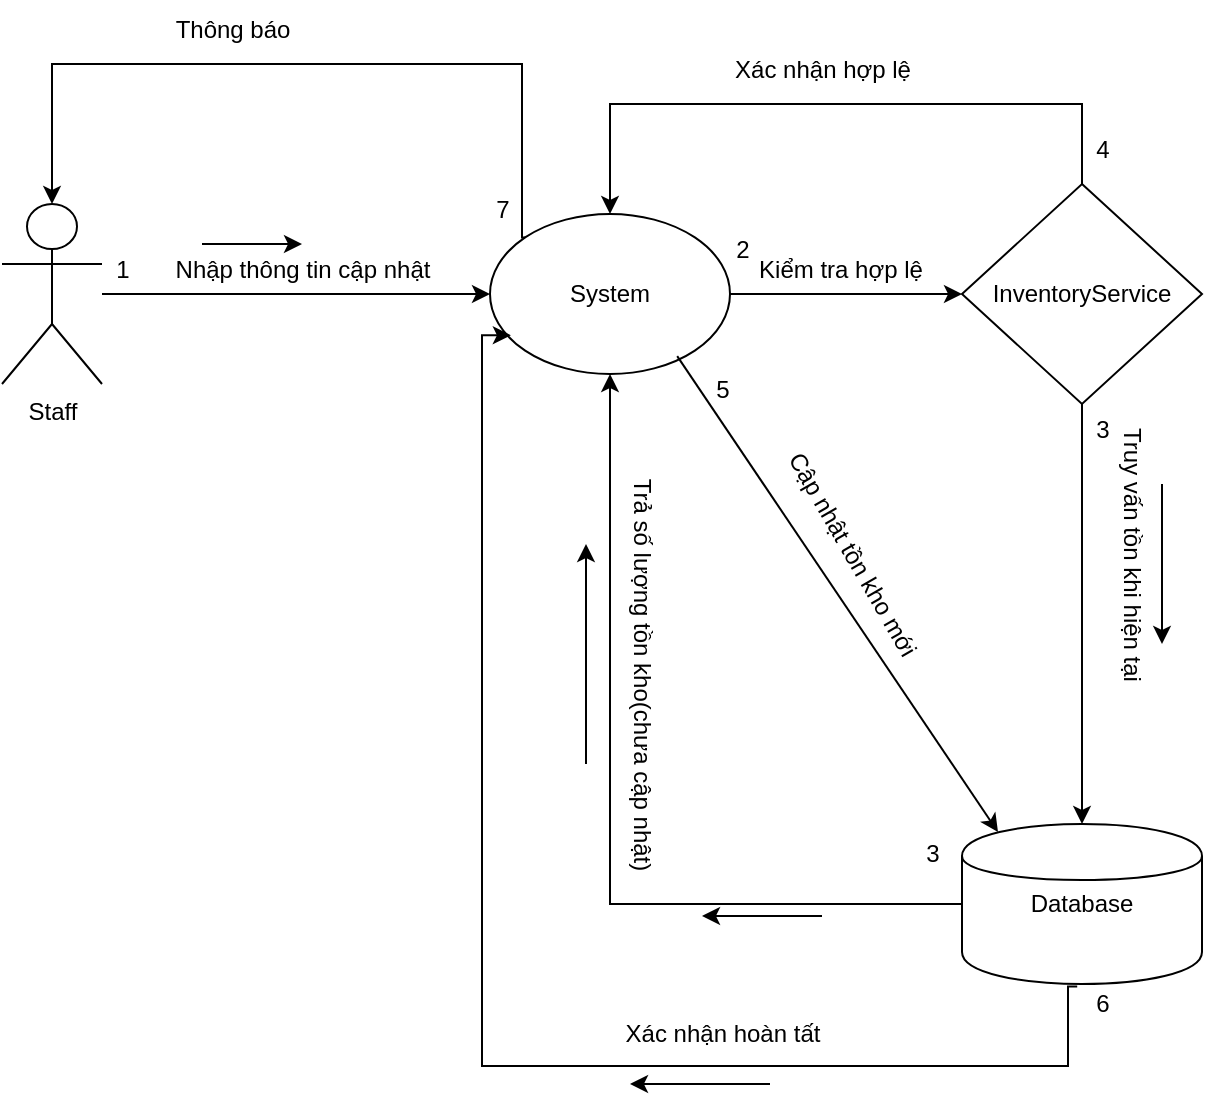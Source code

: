 <mxfile version="27.0.3">
  <diagram name="Trang-1" id="VZa6VVG1NBFgL-bh7kXp">
    <mxGraphModel dx="1227" dy="606" grid="1" gridSize="10" guides="1" tooltips="1" connect="1" arrows="1" fold="1" page="1" pageScale="1" pageWidth="827" pageHeight="1169" math="0" shadow="0">
      <root>
        <mxCell id="0" />
        <mxCell id="1" parent="0" />
        <mxCell id="FzTUoiFwDsf6g1QKJG6i-7" style="edgeStyle=orthogonalEdgeStyle;rounded=0;orthogonalLoop=1;jettySize=auto;html=1;entryX=0;entryY=0.5;entryDx=0;entryDy=0;" edge="1" parent="1" source="FzTUoiFwDsf6g1QKJG6i-1" target="FzTUoiFwDsf6g1QKJG6i-6">
          <mxGeometry relative="1" as="geometry" />
        </mxCell>
        <mxCell id="FzTUoiFwDsf6g1QKJG6i-1" value="Staff" style="shape=umlActor;verticalLabelPosition=bottom;verticalAlign=top;html=1;outlineConnect=0;" vertex="1" parent="1">
          <mxGeometry x="110" y="170" width="50" height="90" as="geometry" />
        </mxCell>
        <mxCell id="FzTUoiFwDsf6g1QKJG6i-11" style="edgeStyle=orthogonalEdgeStyle;rounded=0;orthogonalLoop=1;jettySize=auto;html=1;entryX=0;entryY=0.5;entryDx=0;entryDy=0;" edge="1" parent="1" source="FzTUoiFwDsf6g1QKJG6i-6" target="FzTUoiFwDsf6g1QKJG6i-10">
          <mxGeometry relative="1" as="geometry" />
        </mxCell>
        <mxCell id="FzTUoiFwDsf6g1QKJG6i-6" value="System" style="ellipse;whiteSpace=wrap;html=1;" vertex="1" parent="1">
          <mxGeometry x="354" y="175" width="120" height="80" as="geometry" />
        </mxCell>
        <mxCell id="FzTUoiFwDsf6g1QKJG6i-8" value="1" style="text;html=1;align=center;verticalAlign=middle;resizable=0;points=[];autosize=1;strokeColor=none;fillColor=none;" vertex="1" parent="1">
          <mxGeometry x="155" y="188" width="30" height="30" as="geometry" />
        </mxCell>
        <mxCell id="FzTUoiFwDsf6g1QKJG6i-9" value="Nhập thông tin cập nhật" style="text;html=1;align=center;verticalAlign=middle;resizable=0;points=[];autosize=1;strokeColor=none;fillColor=none;" vertex="1" parent="1">
          <mxGeometry x="185" y="188" width="150" height="30" as="geometry" />
        </mxCell>
        <mxCell id="FzTUoiFwDsf6g1QKJG6i-17" style="edgeStyle=orthogonalEdgeStyle;rounded=0;orthogonalLoop=1;jettySize=auto;html=1;" edge="1" parent="1" source="FzTUoiFwDsf6g1QKJG6i-10" target="FzTUoiFwDsf6g1QKJG6i-16">
          <mxGeometry relative="1" as="geometry" />
        </mxCell>
        <mxCell id="FzTUoiFwDsf6g1QKJG6i-23" style="edgeStyle=orthogonalEdgeStyle;rounded=0;orthogonalLoop=1;jettySize=auto;html=1;entryX=0.5;entryY=0;entryDx=0;entryDy=0;" edge="1" parent="1" source="FzTUoiFwDsf6g1QKJG6i-10" target="FzTUoiFwDsf6g1QKJG6i-6">
          <mxGeometry relative="1" as="geometry">
            <Array as="points">
              <mxPoint x="650" y="120" />
              <mxPoint x="414" y="120" />
            </Array>
          </mxGeometry>
        </mxCell>
        <mxCell id="FzTUoiFwDsf6g1QKJG6i-10" value="InventoryService" style="rhombus;whiteSpace=wrap;html=1;" vertex="1" parent="1">
          <mxGeometry x="590" y="160" width="120" height="110" as="geometry" />
        </mxCell>
        <mxCell id="FzTUoiFwDsf6g1QKJG6i-12" value="2" style="text;html=1;align=center;verticalAlign=middle;resizable=0;points=[];autosize=1;strokeColor=none;fillColor=none;" vertex="1" parent="1">
          <mxGeometry x="465" y="178" width="30" height="30" as="geometry" />
        </mxCell>
        <mxCell id="FzTUoiFwDsf6g1QKJG6i-13" value="Kiểm tra hợp lệ" style="text;html=1;align=center;verticalAlign=middle;resizable=0;points=[];autosize=1;strokeColor=none;fillColor=none;" vertex="1" parent="1">
          <mxGeometry x="474" y="188" width="110" height="30" as="geometry" />
        </mxCell>
        <mxCell id="FzTUoiFwDsf6g1QKJG6i-20" style="edgeStyle=orthogonalEdgeStyle;rounded=0;orthogonalLoop=1;jettySize=auto;html=1;entryX=0.5;entryY=1;entryDx=0;entryDy=0;" edge="1" parent="1" source="FzTUoiFwDsf6g1QKJG6i-16" target="FzTUoiFwDsf6g1QKJG6i-6">
          <mxGeometry relative="1" as="geometry" />
        </mxCell>
        <mxCell id="FzTUoiFwDsf6g1QKJG6i-16" value="Database" style="shape=cylinder;whiteSpace=wrap;html=1;" vertex="1" parent="1">
          <mxGeometry x="590" y="480" width="120" height="80" as="geometry" />
        </mxCell>
        <mxCell id="FzTUoiFwDsf6g1QKJG6i-18" value="3" style="text;html=1;align=center;verticalAlign=middle;resizable=0;points=[];autosize=1;strokeColor=none;fillColor=none;" vertex="1" parent="1">
          <mxGeometry x="645" y="268" width="30" height="30" as="geometry" />
        </mxCell>
        <mxCell id="FzTUoiFwDsf6g1QKJG6i-19" value="Truy vấn tồn khi hiện tại" style="text;html=1;align=center;verticalAlign=middle;resizable=0;points=[];autosize=1;strokeColor=none;fillColor=none;rotation=90;" vertex="1" parent="1">
          <mxGeometry x="600" y="330" width="150" height="30" as="geometry" />
        </mxCell>
        <mxCell id="FzTUoiFwDsf6g1QKJG6i-21" value="3" style="text;html=1;align=center;verticalAlign=middle;resizable=0;points=[];autosize=1;strokeColor=none;fillColor=none;" vertex="1" parent="1">
          <mxGeometry x="560" y="480" width="30" height="30" as="geometry" />
        </mxCell>
        <mxCell id="FzTUoiFwDsf6g1QKJG6i-22" value="Trả số lượng tồn kho(chưa cập nhật)" style="text;html=1;align=center;verticalAlign=middle;resizable=0;points=[];autosize=1;strokeColor=none;fillColor=none;rotation=90;" vertex="1" parent="1">
          <mxGeometry x="320" y="390" width="220" height="30" as="geometry" />
        </mxCell>
        <mxCell id="FzTUoiFwDsf6g1QKJG6i-24" value="4" style="text;html=1;align=center;verticalAlign=middle;resizable=0;points=[];autosize=1;strokeColor=none;fillColor=none;" vertex="1" parent="1">
          <mxGeometry x="645" y="128" width="30" height="30" as="geometry" />
        </mxCell>
        <mxCell id="FzTUoiFwDsf6g1QKJG6i-25" value="Xác nhận hợp lệ" style="text;html=1;align=center;verticalAlign=middle;resizable=0;points=[];autosize=1;strokeColor=none;fillColor=none;" vertex="1" parent="1">
          <mxGeometry x="465" y="88" width="110" height="30" as="geometry" />
        </mxCell>
        <mxCell id="FzTUoiFwDsf6g1QKJG6i-26" style="rounded=0;orthogonalLoop=1;jettySize=auto;html=1;entryX=0.15;entryY=0.05;entryDx=0;entryDy=0;entryPerimeter=0;exitX=0.78;exitY=0.888;exitDx=0;exitDy=0;exitPerimeter=0;" edge="1" parent="1" source="FzTUoiFwDsf6g1QKJG6i-6" target="FzTUoiFwDsf6g1QKJG6i-16">
          <mxGeometry relative="1" as="geometry" />
        </mxCell>
        <mxCell id="FzTUoiFwDsf6g1QKJG6i-27" value="5" style="text;html=1;align=center;verticalAlign=middle;resizable=0;points=[];autosize=1;strokeColor=none;fillColor=none;" vertex="1" parent="1">
          <mxGeometry x="455" y="248" width="30" height="30" as="geometry" />
        </mxCell>
        <mxCell id="FzTUoiFwDsf6g1QKJG6i-28" value="Cập nhật tồn kho mới" style="text;html=1;align=center;verticalAlign=middle;resizable=0;points=[];autosize=1;strokeColor=none;fillColor=none;rotation=60;" vertex="1" parent="1">
          <mxGeometry x="465" y="330" width="140" height="30" as="geometry" />
        </mxCell>
        <mxCell id="FzTUoiFwDsf6g1QKJG6i-29" value="" style="endArrow=classic;html=1;rounded=0;entryX=0.5;entryY=0.067;entryDx=0;entryDy=0;entryPerimeter=0;" edge="1" parent="1" target="FzTUoiFwDsf6g1QKJG6i-9">
          <mxGeometry width="50" height="50" relative="1" as="geometry">
            <mxPoint x="210" y="190" as="sourcePoint" />
            <mxPoint x="260" y="140" as="targetPoint" />
          </mxGeometry>
        </mxCell>
        <mxCell id="FzTUoiFwDsf6g1QKJG6i-30" value="" style="endArrow=classic;html=1;rounded=0;entryX=0.8;entryY=0;entryDx=0;entryDy=0;entryPerimeter=0;" edge="1" parent="1" target="FzTUoiFwDsf6g1QKJG6i-19">
          <mxGeometry width="50" height="50" relative="1" as="geometry">
            <mxPoint x="690" y="310" as="sourcePoint" />
            <mxPoint x="740" y="260" as="targetPoint" />
          </mxGeometry>
        </mxCell>
        <mxCell id="FzTUoiFwDsf6g1QKJG6i-31" value="" style="endArrow=classic;html=1;rounded=0;" edge="1" parent="1">
          <mxGeometry width="50" height="50" relative="1" as="geometry">
            <mxPoint x="520" y="526" as="sourcePoint" />
            <mxPoint x="460" y="526" as="targetPoint" />
          </mxGeometry>
        </mxCell>
        <mxCell id="FzTUoiFwDsf6g1QKJG6i-32" value="" style="endArrow=classic;html=1;rounded=0;" edge="1" parent="1">
          <mxGeometry width="50" height="50" relative="1" as="geometry">
            <mxPoint x="402" y="450" as="sourcePoint" />
            <mxPoint x="402" y="340" as="targetPoint" />
          </mxGeometry>
        </mxCell>
        <mxCell id="FzTUoiFwDsf6g1QKJG6i-33" style="edgeStyle=orthogonalEdgeStyle;rounded=0;orthogonalLoop=1;jettySize=auto;html=1;entryX=0.087;entryY=0.758;entryDx=0;entryDy=0;entryPerimeter=0;exitX=0.087;exitY=0.207;exitDx=0;exitDy=0;exitPerimeter=0;" edge="1" parent="1" source="FzTUoiFwDsf6g1QKJG6i-35" target="FzTUoiFwDsf6g1QKJG6i-6">
          <mxGeometry relative="1" as="geometry">
            <mxPoint x="642.8" y="590.76" as="sourcePoint" />
            <mxPoint x="350.04" y="260" as="targetPoint" />
            <Array as="points">
              <mxPoint x="643" y="561" />
              <mxPoint x="643" y="601" />
              <mxPoint x="350" y="601" />
              <mxPoint x="350" y="236" />
            </Array>
          </mxGeometry>
        </mxCell>
        <mxCell id="FzTUoiFwDsf6g1QKJG6i-35" value="6" style="text;html=1;align=center;verticalAlign=middle;resizable=0;points=[];autosize=1;strokeColor=none;fillColor=none;" vertex="1" parent="1">
          <mxGeometry x="645" y="555" width="30" height="30" as="geometry" />
        </mxCell>
        <mxCell id="FzTUoiFwDsf6g1QKJG6i-37" value="Xác nhận hoàn tất" style="text;html=1;align=center;verticalAlign=middle;resizable=0;points=[];autosize=1;strokeColor=none;fillColor=none;" vertex="1" parent="1">
          <mxGeometry x="410" y="570" width="120" height="30" as="geometry" />
        </mxCell>
        <mxCell id="FzTUoiFwDsf6g1QKJG6i-38" value="" style="edgeStyle=none;orthogonalLoop=1;jettySize=auto;html=1;rounded=0;" edge="1" parent="1">
          <mxGeometry width="100" relative="1" as="geometry">
            <mxPoint x="494" y="610" as="sourcePoint" />
            <mxPoint x="424" y="610" as="targetPoint" />
            <Array as="points" />
          </mxGeometry>
        </mxCell>
        <mxCell id="FzTUoiFwDsf6g1QKJG6i-39" style="edgeStyle=orthogonalEdgeStyle;rounded=0;orthogonalLoop=1;jettySize=auto;html=1;entryX=0.5;entryY=0;entryDx=0;entryDy=0;entryPerimeter=0;exitX=0;exitY=0;exitDx=0;exitDy=0;" edge="1" parent="1" source="FzTUoiFwDsf6g1QKJG6i-6" target="FzTUoiFwDsf6g1QKJG6i-1">
          <mxGeometry relative="1" as="geometry">
            <Array as="points">
              <mxPoint x="370" y="187" />
              <mxPoint x="370" y="100" />
              <mxPoint x="135" y="100" />
            </Array>
          </mxGeometry>
        </mxCell>
        <mxCell id="FzTUoiFwDsf6g1QKJG6i-40" value="Thông báo" style="text;html=1;align=center;verticalAlign=middle;resizable=0;points=[];autosize=1;strokeColor=none;fillColor=none;" vertex="1" parent="1">
          <mxGeometry x="185" y="68" width="80" height="30" as="geometry" />
        </mxCell>
        <mxCell id="FzTUoiFwDsf6g1QKJG6i-41" value="7" style="text;html=1;align=center;verticalAlign=middle;resizable=0;points=[];autosize=1;strokeColor=none;fillColor=none;" vertex="1" parent="1">
          <mxGeometry x="345" y="158" width="30" height="30" as="geometry" />
        </mxCell>
      </root>
    </mxGraphModel>
  </diagram>
</mxfile>
